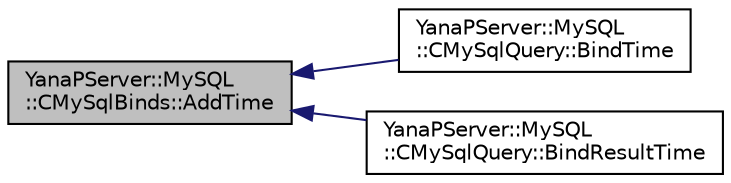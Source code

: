 digraph "YanaPServer::MySQL::CMySqlBinds::AddTime"
{
  edge [fontname="Helvetica",fontsize="10",labelfontname="Helvetica",labelfontsize="10"];
  node [fontname="Helvetica",fontsize="10",shape=record];
  rankdir="LR";
  Node29 [label="YanaPServer::MySQL\l::CMySqlBinds::AddTime",height=0.2,width=0.4,color="black", fillcolor="grey75", style="filled", fontcolor="black"];
  Node29 -> Node30 [dir="back",color="midnightblue",fontsize="10",style="solid",fontname="Helvetica"];
  Node30 [label="YanaPServer::MySQL\l::CMySqlQuery::BindTime",height=0.2,width=0.4,color="black", fillcolor="white", style="filled",URL="$class_yana_p_server_1_1_my_s_q_l_1_1_c_my_sql_query.html#a386d8a16ecadb811a65e1cf85bd2f0e7",tooltip="時間のバインド "];
  Node29 -> Node31 [dir="back",color="midnightblue",fontsize="10",style="solid",fontname="Helvetica"];
  Node31 [label="YanaPServer::MySQL\l::CMySqlQuery::BindResultTime",height=0.2,width=0.4,color="black", fillcolor="white", style="filled",URL="$class_yana_p_server_1_1_my_s_q_l_1_1_c_my_sql_query.html#a58b69da5cdfe637ac99f36df89b1e3ab",tooltip="結果の時間のバインド "];
}

